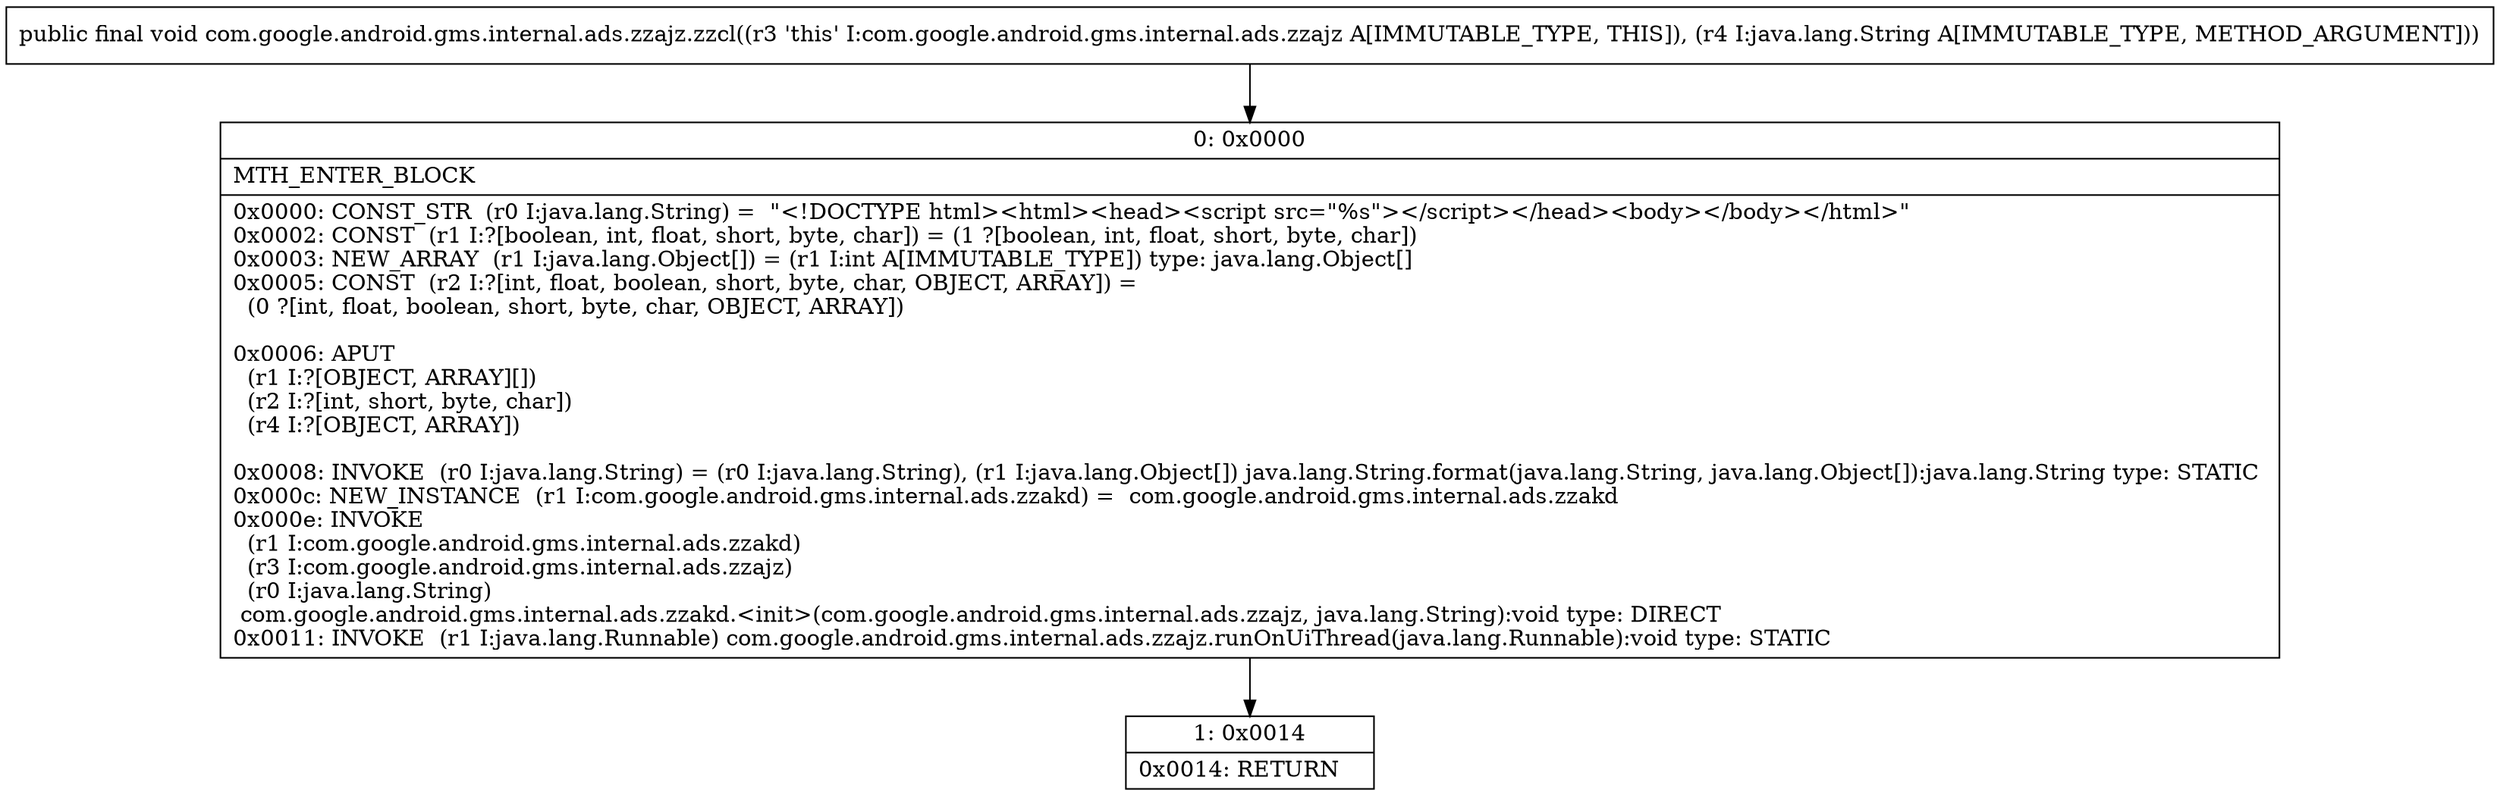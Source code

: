 digraph "CFG forcom.google.android.gms.internal.ads.zzajz.zzcl(Ljava\/lang\/String;)V" {
Node_0 [shape=record,label="{0\:\ 0x0000|MTH_ENTER_BLOCK\l|0x0000: CONST_STR  (r0 I:java.lang.String) =  \"\<!DOCTYPE html\>\<html\>\<head\>\<script src=\"%s\"\>\<\/script\>\<\/head\>\<body\>\<\/body\>\<\/html\>\" \l0x0002: CONST  (r1 I:?[boolean, int, float, short, byte, char]) = (1 ?[boolean, int, float, short, byte, char]) \l0x0003: NEW_ARRAY  (r1 I:java.lang.Object[]) = (r1 I:int A[IMMUTABLE_TYPE]) type: java.lang.Object[] \l0x0005: CONST  (r2 I:?[int, float, boolean, short, byte, char, OBJECT, ARRAY]) = \l  (0 ?[int, float, boolean, short, byte, char, OBJECT, ARRAY])\l \l0x0006: APUT  \l  (r1 I:?[OBJECT, ARRAY][])\l  (r2 I:?[int, short, byte, char])\l  (r4 I:?[OBJECT, ARRAY])\l \l0x0008: INVOKE  (r0 I:java.lang.String) = (r0 I:java.lang.String), (r1 I:java.lang.Object[]) java.lang.String.format(java.lang.String, java.lang.Object[]):java.lang.String type: STATIC \l0x000c: NEW_INSTANCE  (r1 I:com.google.android.gms.internal.ads.zzakd) =  com.google.android.gms.internal.ads.zzakd \l0x000e: INVOKE  \l  (r1 I:com.google.android.gms.internal.ads.zzakd)\l  (r3 I:com.google.android.gms.internal.ads.zzajz)\l  (r0 I:java.lang.String)\l com.google.android.gms.internal.ads.zzakd.\<init\>(com.google.android.gms.internal.ads.zzajz, java.lang.String):void type: DIRECT \l0x0011: INVOKE  (r1 I:java.lang.Runnable) com.google.android.gms.internal.ads.zzajz.runOnUiThread(java.lang.Runnable):void type: STATIC \l}"];
Node_1 [shape=record,label="{1\:\ 0x0014|0x0014: RETURN   \l}"];
MethodNode[shape=record,label="{public final void com.google.android.gms.internal.ads.zzajz.zzcl((r3 'this' I:com.google.android.gms.internal.ads.zzajz A[IMMUTABLE_TYPE, THIS]), (r4 I:java.lang.String A[IMMUTABLE_TYPE, METHOD_ARGUMENT])) }"];
MethodNode -> Node_0;
Node_0 -> Node_1;
}

